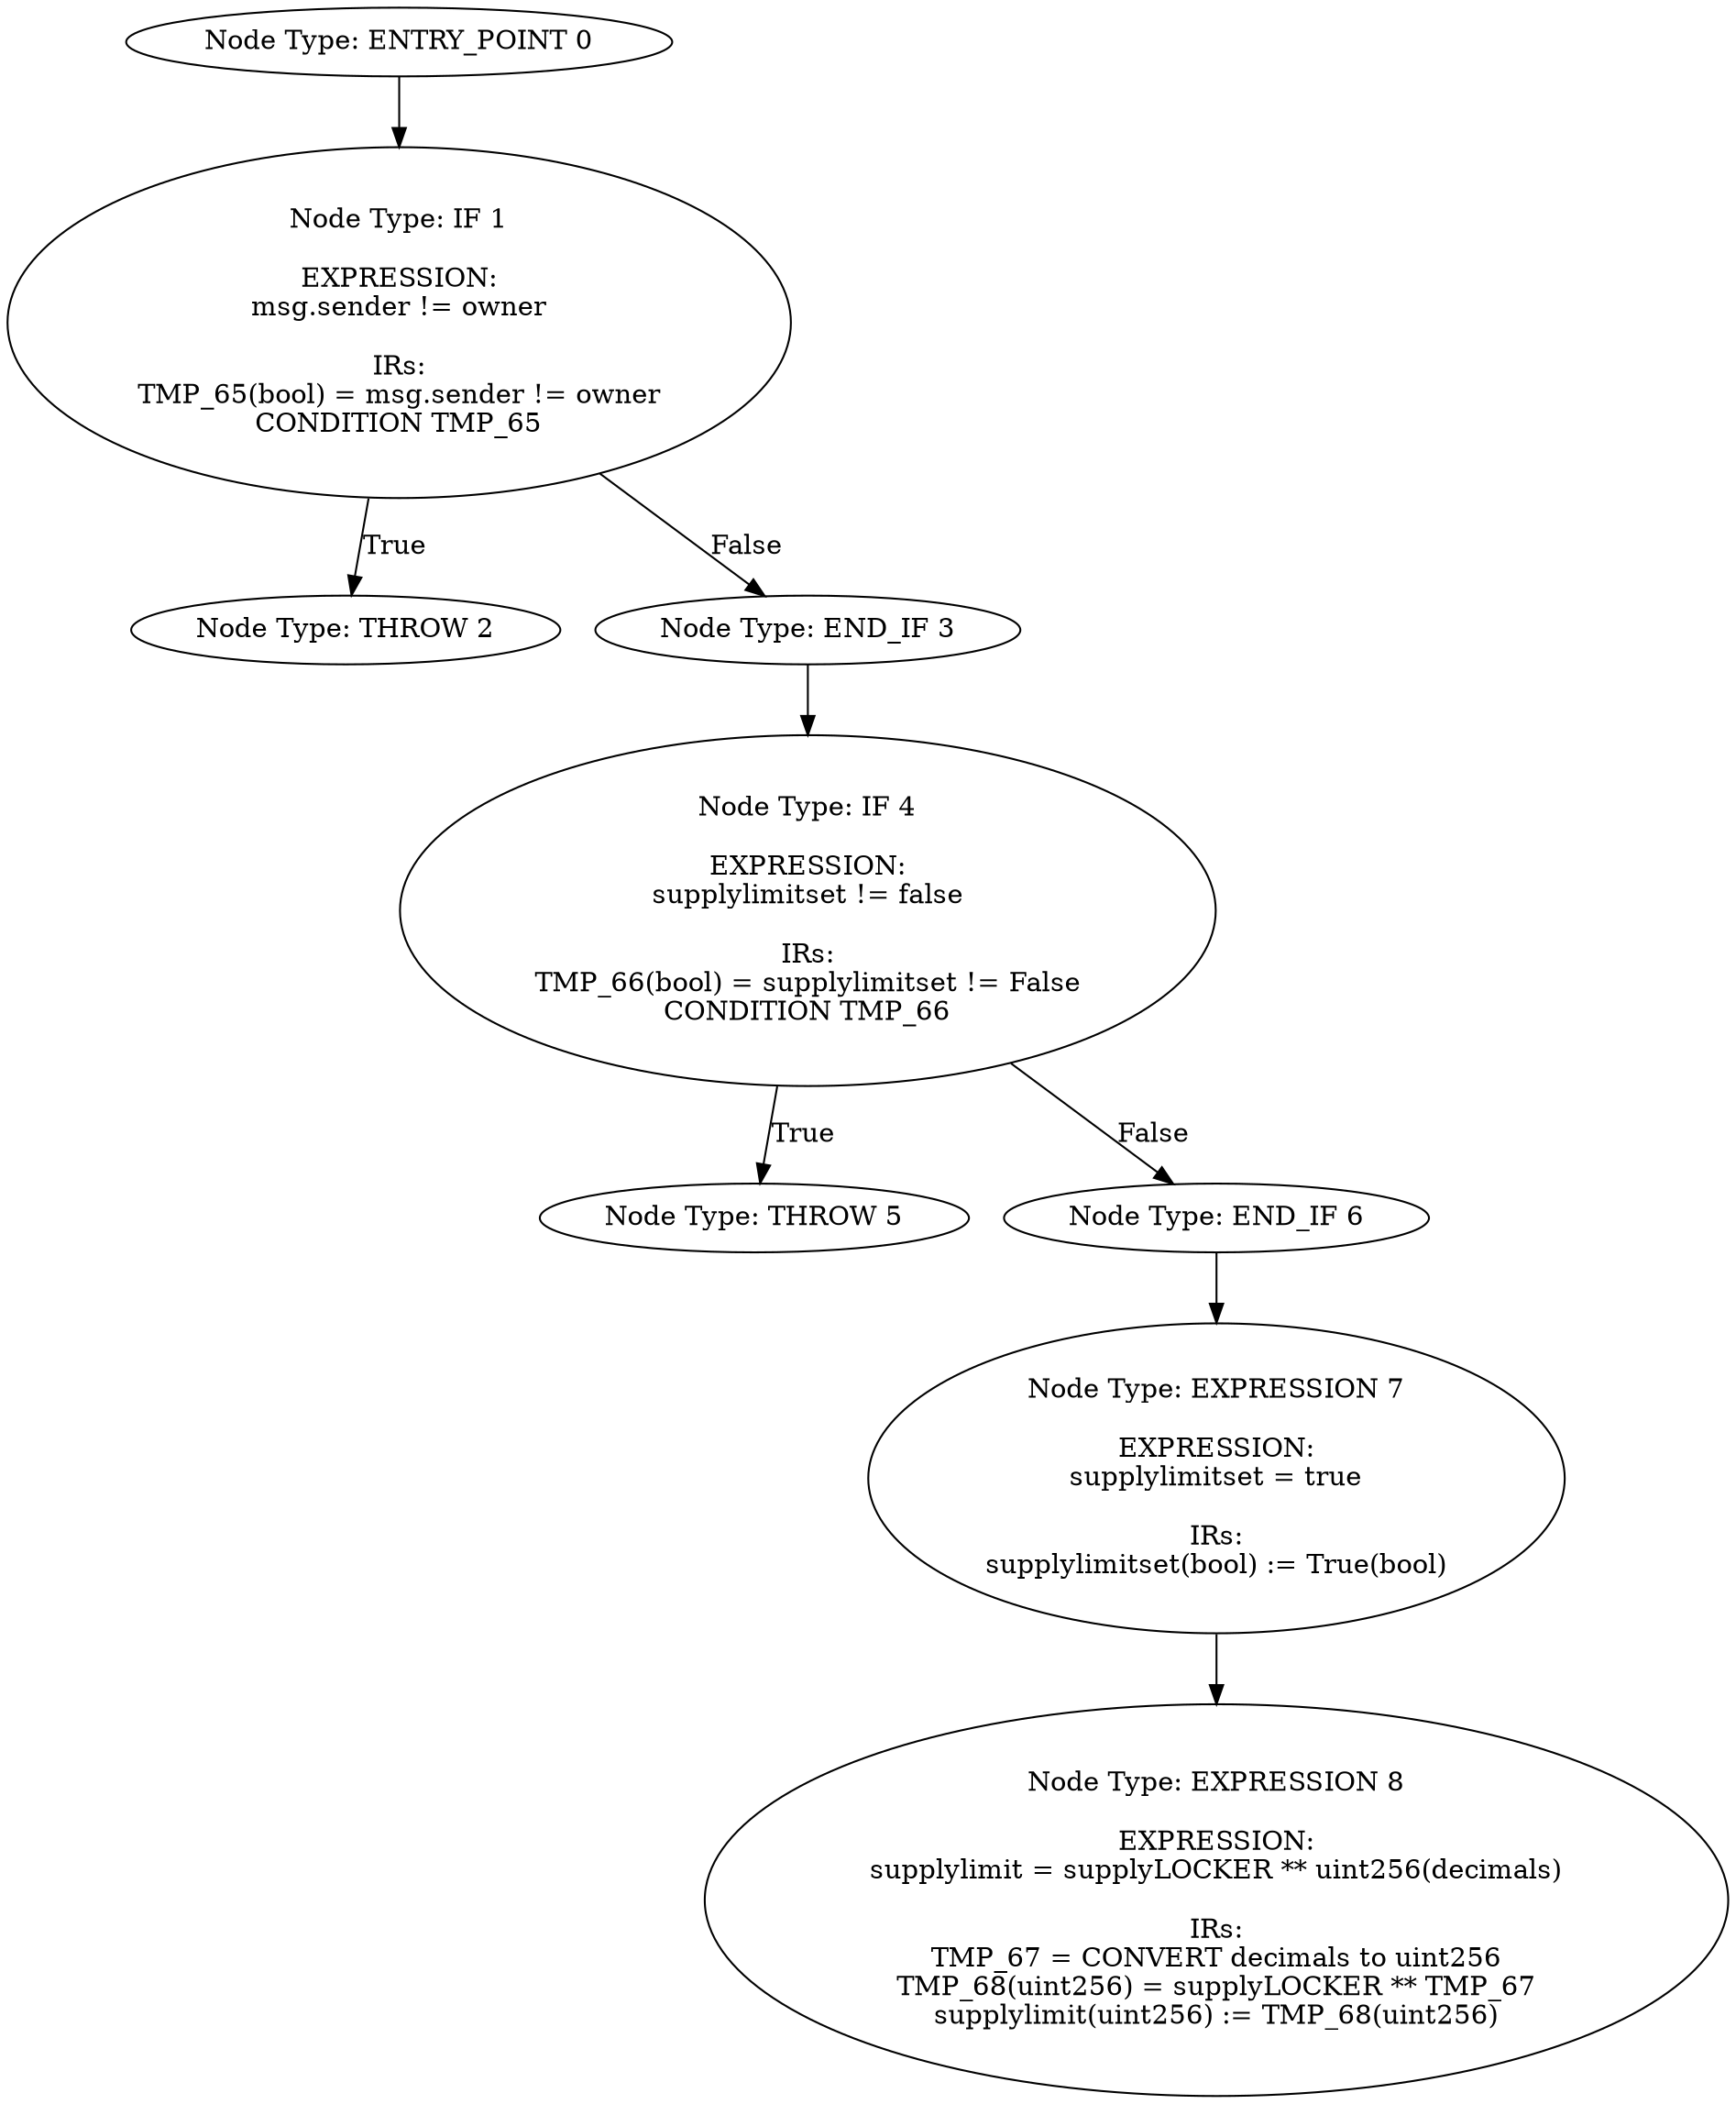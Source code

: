 digraph{
0[label="Node Type: ENTRY_POINT 0
"];
0->1;
1[label="Node Type: IF 1

EXPRESSION:
msg.sender != owner

IRs:
TMP_65(bool) = msg.sender != owner
CONDITION TMP_65"];
1->2[label="True"];
1->3[label="False"];
2[label="Node Type: THROW 2
"];
3[label="Node Type: END_IF 3
"];
3->4;
4[label="Node Type: IF 4

EXPRESSION:
supplylimitset != false

IRs:
TMP_66(bool) = supplylimitset != False
CONDITION TMP_66"];
4->5[label="True"];
4->6[label="False"];
5[label="Node Type: THROW 5
"];
6[label="Node Type: END_IF 6
"];
6->7;
7[label="Node Type: EXPRESSION 7

EXPRESSION:
supplylimitset = true

IRs:
supplylimitset(bool) := True(bool)"];
7->8;
8[label="Node Type: EXPRESSION 8

EXPRESSION:
supplylimit = supplyLOCKER ** uint256(decimals)

IRs:
TMP_67 = CONVERT decimals to uint256
TMP_68(uint256) = supplyLOCKER ** TMP_67
supplylimit(uint256) := TMP_68(uint256)"];
}

